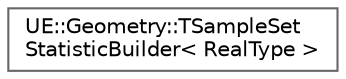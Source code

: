 digraph "Graphical Class Hierarchy"
{
 // INTERACTIVE_SVG=YES
 // LATEX_PDF_SIZE
  bgcolor="transparent";
  edge [fontname=Helvetica,fontsize=10,labelfontname=Helvetica,labelfontsize=10];
  node [fontname=Helvetica,fontsize=10,shape=box,height=0.2,width=0.4];
  rankdir="LR";
  Node0 [id="Node000000",label="UE::Geometry::TSampleSet\lStatisticBuilder\< RealType \>",height=0.2,width=0.4,color="grey40", fillcolor="white", style="filled",URL="$dc/d3e/structUE_1_1Geometry_1_1TSampleSetStatisticBuilder.html",tooltip="Helper class for reducing the amount of boilerplace code when building a set of TSampleSetStatistics ..."];
}
